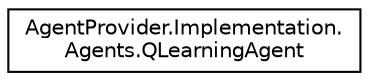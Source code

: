 digraph "Graphical Class Hierarchy"
{
  edge [fontname="Helvetica",fontsize="10",labelfontname="Helvetica",labelfontsize="10"];
  node [fontname="Helvetica",fontsize="10",shape=record];
  rankdir="LR";
  Node1 [label="AgentProvider.Implementation.\lAgents.QLearningAgent",height=0.2,width=0.4,color="black", fillcolor="white", style="filled",URL="$class_agent_provider_1_1_implementation_1_1_agents_1_1_q_learning_agent.html"];
}
